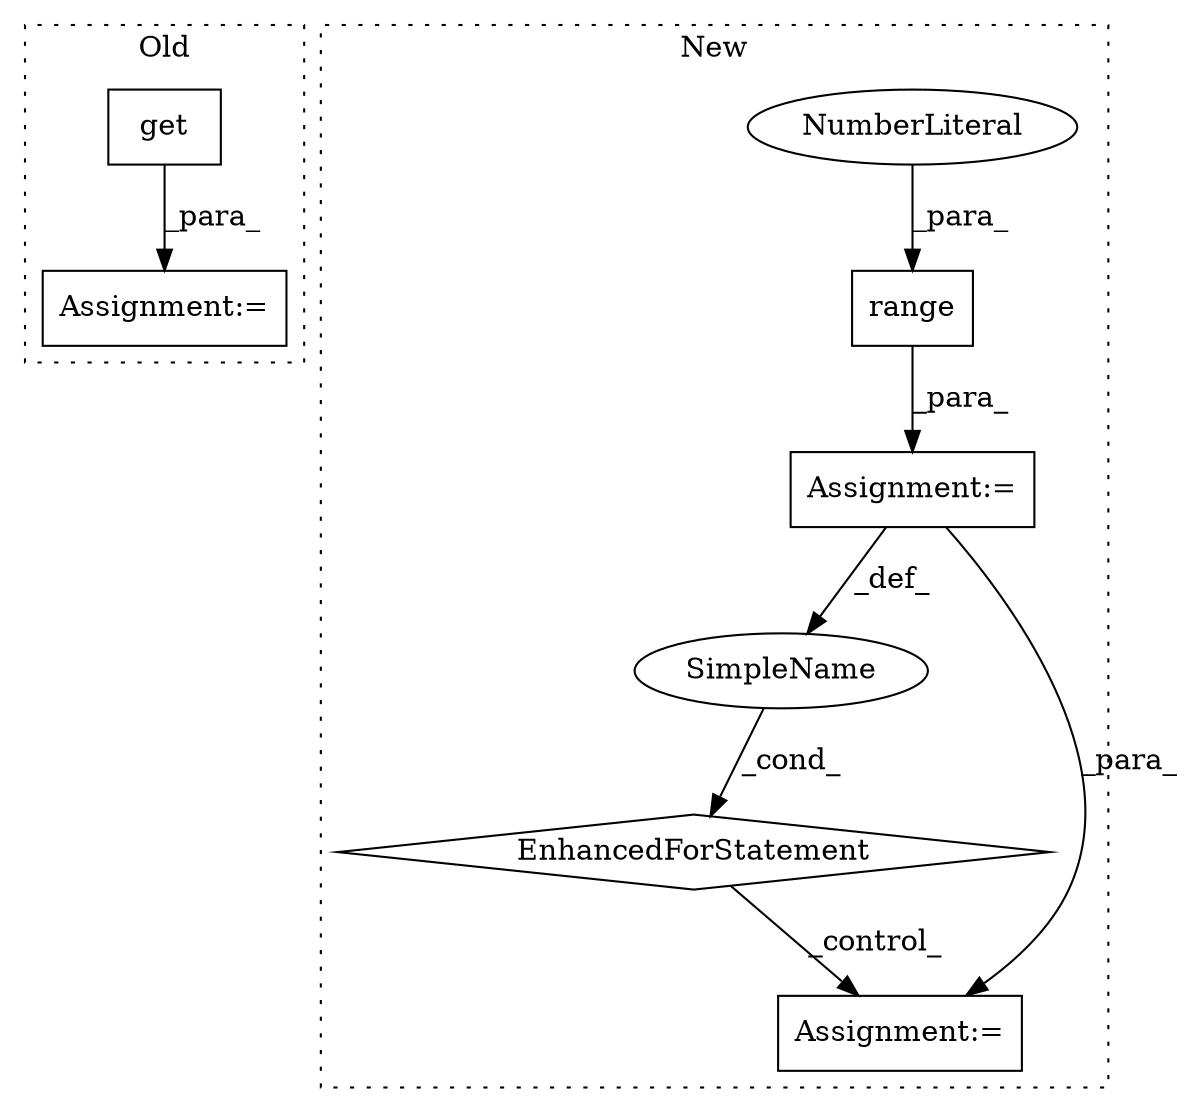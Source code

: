 digraph G {
subgraph cluster0 {
1 [label="get" a="32" s="5226" l="5" shape="box"];
4 [label="Assignment:=" a="7" s="5218" l="2" shape="box"];
label = "Old";
style="dotted";
}
subgraph cluster1 {
2 [label="range" a="32" s="6537,6559" l="6,1" shape="box"];
3 [label="Assignment:=" a="7" s="6465,6560" l="57,2" shape="box"];
5 [label="EnhancedForStatement" a="70" s="6465,6560" l="57,2" shape="diamond"];
6 [label="SimpleName" a="42" s="6526" l="8" shape="ellipse"];
7 [label="Assignment:=" a="7" s="6765" l="2" shape="box"];
8 [label="NumberLiteral" a="34" s="6543" l="1" shape="ellipse"];
label = "New";
style="dotted";
}
1 -> 4 [label="_para_"];
2 -> 3 [label="_para_"];
3 -> 7 [label="_para_"];
3 -> 6 [label="_def_"];
5 -> 7 [label="_control_"];
6 -> 5 [label="_cond_"];
8 -> 2 [label="_para_"];
}